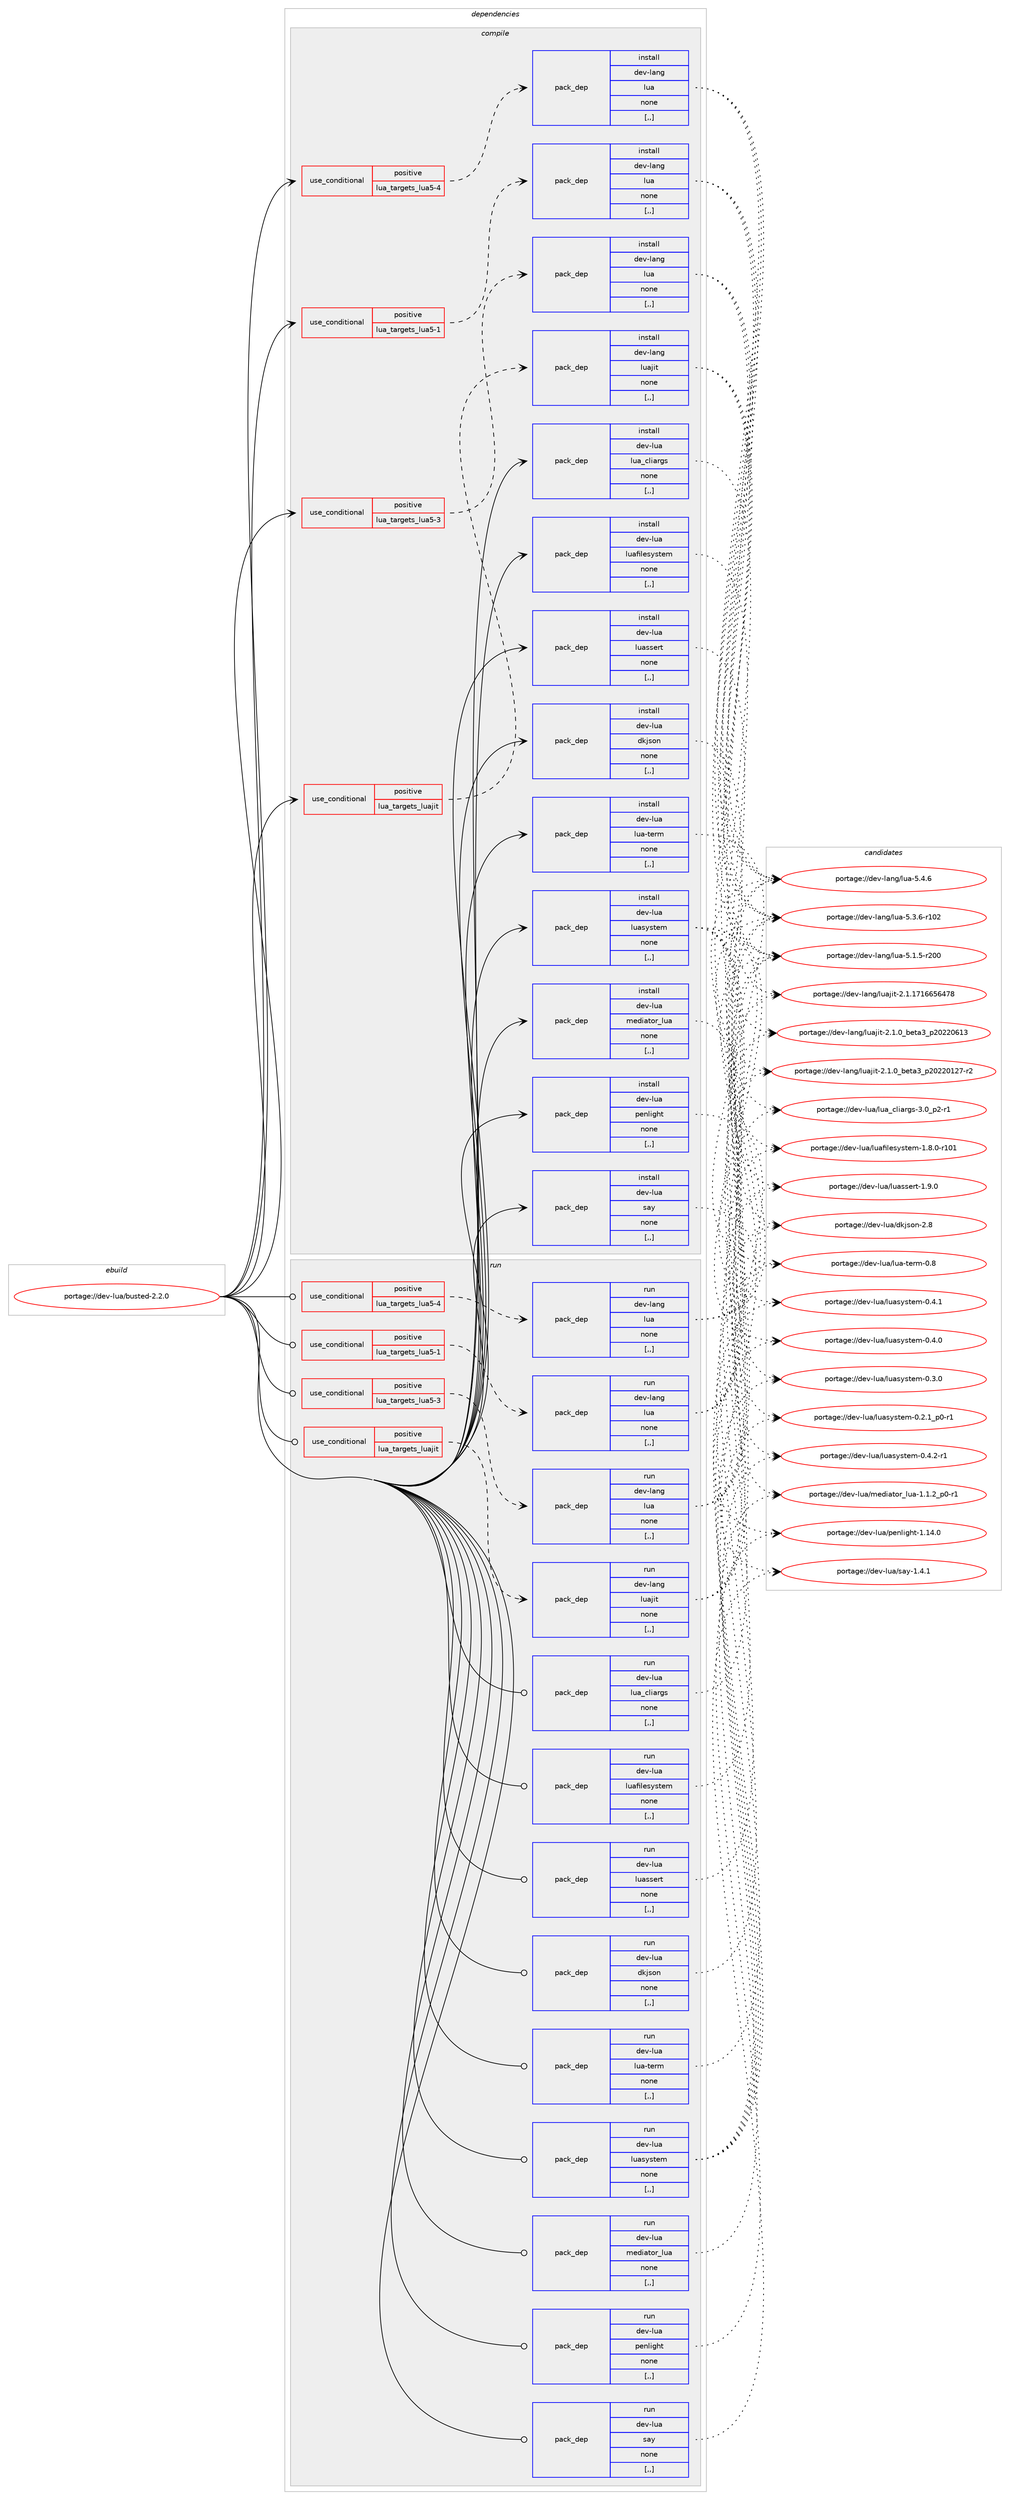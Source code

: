 digraph prolog {

# *************
# Graph options
# *************

newrank=true;
concentrate=true;
compound=true;
graph [rankdir=LR,fontname=Helvetica,fontsize=10,ranksep=1.5];#, ranksep=2.5, nodesep=0.2];
edge  [arrowhead=vee];
node  [fontname=Helvetica,fontsize=10];

# **********
# The ebuild
# **********

subgraph cluster_leftcol {
color=gray;
label=<<i>ebuild</i>>;
id [label="portage://dev-lua/busted-2.2.0", color=red, width=4, href="../dev-lua/busted-2.2.0.svg"];
}

# ****************
# The dependencies
# ****************

subgraph cluster_midcol {
color=gray;
label=<<i>dependencies</i>>;
subgraph cluster_compile {
fillcolor="#eeeeee";
style=filled;
label=<<i>compile</i>>;
subgraph cond28955 {
dependency116382 [label=<<TABLE BORDER="0" CELLBORDER="1" CELLSPACING="0" CELLPADDING="4"><TR><TD ROWSPAN="3" CELLPADDING="10">use_conditional</TD></TR><TR><TD>positive</TD></TR><TR><TD>lua_targets_lua5-1</TD></TR></TABLE>>, shape=none, color=red];
subgraph pack86228 {
dependency116383 [label=<<TABLE BORDER="0" CELLBORDER="1" CELLSPACING="0" CELLPADDING="4" WIDTH="220"><TR><TD ROWSPAN="6" CELLPADDING="30">pack_dep</TD></TR><TR><TD WIDTH="110">install</TD></TR><TR><TD>dev-lang</TD></TR><TR><TD>lua</TD></TR><TR><TD>none</TD></TR><TR><TD>[,,]</TD></TR></TABLE>>, shape=none, color=blue];
}
dependency116382:e -> dependency116383:w [weight=20,style="dashed",arrowhead="vee"];
}
id:e -> dependency116382:w [weight=20,style="solid",arrowhead="vee"];
subgraph cond28956 {
dependency116384 [label=<<TABLE BORDER="0" CELLBORDER="1" CELLSPACING="0" CELLPADDING="4"><TR><TD ROWSPAN="3" CELLPADDING="10">use_conditional</TD></TR><TR><TD>positive</TD></TR><TR><TD>lua_targets_lua5-3</TD></TR></TABLE>>, shape=none, color=red];
subgraph pack86229 {
dependency116385 [label=<<TABLE BORDER="0" CELLBORDER="1" CELLSPACING="0" CELLPADDING="4" WIDTH="220"><TR><TD ROWSPAN="6" CELLPADDING="30">pack_dep</TD></TR><TR><TD WIDTH="110">install</TD></TR><TR><TD>dev-lang</TD></TR><TR><TD>lua</TD></TR><TR><TD>none</TD></TR><TR><TD>[,,]</TD></TR></TABLE>>, shape=none, color=blue];
}
dependency116384:e -> dependency116385:w [weight=20,style="dashed",arrowhead="vee"];
}
id:e -> dependency116384:w [weight=20,style="solid",arrowhead="vee"];
subgraph cond28957 {
dependency116386 [label=<<TABLE BORDER="0" CELLBORDER="1" CELLSPACING="0" CELLPADDING="4"><TR><TD ROWSPAN="3" CELLPADDING="10">use_conditional</TD></TR><TR><TD>positive</TD></TR><TR><TD>lua_targets_lua5-4</TD></TR></TABLE>>, shape=none, color=red];
subgraph pack86230 {
dependency116387 [label=<<TABLE BORDER="0" CELLBORDER="1" CELLSPACING="0" CELLPADDING="4" WIDTH="220"><TR><TD ROWSPAN="6" CELLPADDING="30">pack_dep</TD></TR><TR><TD WIDTH="110">install</TD></TR><TR><TD>dev-lang</TD></TR><TR><TD>lua</TD></TR><TR><TD>none</TD></TR><TR><TD>[,,]</TD></TR></TABLE>>, shape=none, color=blue];
}
dependency116386:e -> dependency116387:w [weight=20,style="dashed",arrowhead="vee"];
}
id:e -> dependency116386:w [weight=20,style="solid",arrowhead="vee"];
subgraph cond28958 {
dependency116388 [label=<<TABLE BORDER="0" CELLBORDER="1" CELLSPACING="0" CELLPADDING="4"><TR><TD ROWSPAN="3" CELLPADDING="10">use_conditional</TD></TR><TR><TD>positive</TD></TR><TR><TD>lua_targets_luajit</TD></TR></TABLE>>, shape=none, color=red];
subgraph pack86231 {
dependency116389 [label=<<TABLE BORDER="0" CELLBORDER="1" CELLSPACING="0" CELLPADDING="4" WIDTH="220"><TR><TD ROWSPAN="6" CELLPADDING="30">pack_dep</TD></TR><TR><TD WIDTH="110">install</TD></TR><TR><TD>dev-lang</TD></TR><TR><TD>luajit</TD></TR><TR><TD>none</TD></TR><TR><TD>[,,]</TD></TR></TABLE>>, shape=none, color=blue];
}
dependency116388:e -> dependency116389:w [weight=20,style="dashed",arrowhead="vee"];
}
id:e -> dependency116388:w [weight=20,style="solid",arrowhead="vee"];
subgraph pack86232 {
dependency116390 [label=<<TABLE BORDER="0" CELLBORDER="1" CELLSPACING="0" CELLPADDING="4" WIDTH="220"><TR><TD ROWSPAN="6" CELLPADDING="30">pack_dep</TD></TR><TR><TD WIDTH="110">install</TD></TR><TR><TD>dev-lua</TD></TR><TR><TD>dkjson</TD></TR><TR><TD>none</TD></TR><TR><TD>[,,]</TD></TR></TABLE>>, shape=none, color=blue];
}
id:e -> dependency116390:w [weight=20,style="solid",arrowhead="vee"];
subgraph pack86233 {
dependency116391 [label=<<TABLE BORDER="0" CELLBORDER="1" CELLSPACING="0" CELLPADDING="4" WIDTH="220"><TR><TD ROWSPAN="6" CELLPADDING="30">pack_dep</TD></TR><TR><TD WIDTH="110">install</TD></TR><TR><TD>dev-lua</TD></TR><TR><TD>lua-term</TD></TR><TR><TD>none</TD></TR><TR><TD>[,,]</TD></TR></TABLE>>, shape=none, color=blue];
}
id:e -> dependency116391:w [weight=20,style="solid",arrowhead="vee"];
subgraph pack86234 {
dependency116392 [label=<<TABLE BORDER="0" CELLBORDER="1" CELLSPACING="0" CELLPADDING="4" WIDTH="220"><TR><TD ROWSPAN="6" CELLPADDING="30">pack_dep</TD></TR><TR><TD WIDTH="110">install</TD></TR><TR><TD>dev-lua</TD></TR><TR><TD>lua_cliargs</TD></TR><TR><TD>none</TD></TR><TR><TD>[,,]</TD></TR></TABLE>>, shape=none, color=blue];
}
id:e -> dependency116392:w [weight=20,style="solid",arrowhead="vee"];
subgraph pack86235 {
dependency116393 [label=<<TABLE BORDER="0" CELLBORDER="1" CELLSPACING="0" CELLPADDING="4" WIDTH="220"><TR><TD ROWSPAN="6" CELLPADDING="30">pack_dep</TD></TR><TR><TD WIDTH="110">install</TD></TR><TR><TD>dev-lua</TD></TR><TR><TD>luafilesystem</TD></TR><TR><TD>none</TD></TR><TR><TD>[,,]</TD></TR></TABLE>>, shape=none, color=blue];
}
id:e -> dependency116393:w [weight=20,style="solid",arrowhead="vee"];
subgraph pack86236 {
dependency116394 [label=<<TABLE BORDER="0" CELLBORDER="1" CELLSPACING="0" CELLPADDING="4" WIDTH="220"><TR><TD ROWSPAN="6" CELLPADDING="30">pack_dep</TD></TR><TR><TD WIDTH="110">install</TD></TR><TR><TD>dev-lua</TD></TR><TR><TD>luassert</TD></TR><TR><TD>none</TD></TR><TR><TD>[,,]</TD></TR></TABLE>>, shape=none, color=blue];
}
id:e -> dependency116394:w [weight=20,style="solid",arrowhead="vee"];
subgraph pack86237 {
dependency116395 [label=<<TABLE BORDER="0" CELLBORDER="1" CELLSPACING="0" CELLPADDING="4" WIDTH="220"><TR><TD ROWSPAN="6" CELLPADDING="30">pack_dep</TD></TR><TR><TD WIDTH="110">install</TD></TR><TR><TD>dev-lua</TD></TR><TR><TD>luasystem</TD></TR><TR><TD>none</TD></TR><TR><TD>[,,]</TD></TR></TABLE>>, shape=none, color=blue];
}
id:e -> dependency116395:w [weight=20,style="solid",arrowhead="vee"];
subgraph pack86238 {
dependency116396 [label=<<TABLE BORDER="0" CELLBORDER="1" CELLSPACING="0" CELLPADDING="4" WIDTH="220"><TR><TD ROWSPAN="6" CELLPADDING="30">pack_dep</TD></TR><TR><TD WIDTH="110">install</TD></TR><TR><TD>dev-lua</TD></TR><TR><TD>mediator_lua</TD></TR><TR><TD>none</TD></TR><TR><TD>[,,]</TD></TR></TABLE>>, shape=none, color=blue];
}
id:e -> dependency116396:w [weight=20,style="solid",arrowhead="vee"];
subgraph pack86239 {
dependency116397 [label=<<TABLE BORDER="0" CELLBORDER="1" CELLSPACING="0" CELLPADDING="4" WIDTH="220"><TR><TD ROWSPAN="6" CELLPADDING="30">pack_dep</TD></TR><TR><TD WIDTH="110">install</TD></TR><TR><TD>dev-lua</TD></TR><TR><TD>penlight</TD></TR><TR><TD>none</TD></TR><TR><TD>[,,]</TD></TR></TABLE>>, shape=none, color=blue];
}
id:e -> dependency116397:w [weight=20,style="solid",arrowhead="vee"];
subgraph pack86240 {
dependency116398 [label=<<TABLE BORDER="0" CELLBORDER="1" CELLSPACING="0" CELLPADDING="4" WIDTH="220"><TR><TD ROWSPAN="6" CELLPADDING="30">pack_dep</TD></TR><TR><TD WIDTH="110">install</TD></TR><TR><TD>dev-lua</TD></TR><TR><TD>say</TD></TR><TR><TD>none</TD></TR><TR><TD>[,,]</TD></TR></TABLE>>, shape=none, color=blue];
}
id:e -> dependency116398:w [weight=20,style="solid",arrowhead="vee"];
}
subgraph cluster_compileandrun {
fillcolor="#eeeeee";
style=filled;
label=<<i>compile and run</i>>;
}
subgraph cluster_run {
fillcolor="#eeeeee";
style=filled;
label=<<i>run</i>>;
subgraph cond28959 {
dependency116399 [label=<<TABLE BORDER="0" CELLBORDER="1" CELLSPACING="0" CELLPADDING="4"><TR><TD ROWSPAN="3" CELLPADDING="10">use_conditional</TD></TR><TR><TD>positive</TD></TR><TR><TD>lua_targets_lua5-1</TD></TR></TABLE>>, shape=none, color=red];
subgraph pack86241 {
dependency116400 [label=<<TABLE BORDER="0" CELLBORDER="1" CELLSPACING="0" CELLPADDING="4" WIDTH="220"><TR><TD ROWSPAN="6" CELLPADDING="30">pack_dep</TD></TR><TR><TD WIDTH="110">run</TD></TR><TR><TD>dev-lang</TD></TR><TR><TD>lua</TD></TR><TR><TD>none</TD></TR><TR><TD>[,,]</TD></TR></TABLE>>, shape=none, color=blue];
}
dependency116399:e -> dependency116400:w [weight=20,style="dashed",arrowhead="vee"];
}
id:e -> dependency116399:w [weight=20,style="solid",arrowhead="odot"];
subgraph cond28960 {
dependency116401 [label=<<TABLE BORDER="0" CELLBORDER="1" CELLSPACING="0" CELLPADDING="4"><TR><TD ROWSPAN="3" CELLPADDING="10">use_conditional</TD></TR><TR><TD>positive</TD></TR><TR><TD>lua_targets_lua5-3</TD></TR></TABLE>>, shape=none, color=red];
subgraph pack86242 {
dependency116402 [label=<<TABLE BORDER="0" CELLBORDER="1" CELLSPACING="0" CELLPADDING="4" WIDTH="220"><TR><TD ROWSPAN="6" CELLPADDING="30">pack_dep</TD></TR><TR><TD WIDTH="110">run</TD></TR><TR><TD>dev-lang</TD></TR><TR><TD>lua</TD></TR><TR><TD>none</TD></TR><TR><TD>[,,]</TD></TR></TABLE>>, shape=none, color=blue];
}
dependency116401:e -> dependency116402:w [weight=20,style="dashed",arrowhead="vee"];
}
id:e -> dependency116401:w [weight=20,style="solid",arrowhead="odot"];
subgraph cond28961 {
dependency116403 [label=<<TABLE BORDER="0" CELLBORDER="1" CELLSPACING="0" CELLPADDING="4"><TR><TD ROWSPAN="3" CELLPADDING="10">use_conditional</TD></TR><TR><TD>positive</TD></TR><TR><TD>lua_targets_lua5-4</TD></TR></TABLE>>, shape=none, color=red];
subgraph pack86243 {
dependency116404 [label=<<TABLE BORDER="0" CELLBORDER="1" CELLSPACING="0" CELLPADDING="4" WIDTH="220"><TR><TD ROWSPAN="6" CELLPADDING="30">pack_dep</TD></TR><TR><TD WIDTH="110">run</TD></TR><TR><TD>dev-lang</TD></TR><TR><TD>lua</TD></TR><TR><TD>none</TD></TR><TR><TD>[,,]</TD></TR></TABLE>>, shape=none, color=blue];
}
dependency116403:e -> dependency116404:w [weight=20,style="dashed",arrowhead="vee"];
}
id:e -> dependency116403:w [weight=20,style="solid",arrowhead="odot"];
subgraph cond28962 {
dependency116405 [label=<<TABLE BORDER="0" CELLBORDER="1" CELLSPACING="0" CELLPADDING="4"><TR><TD ROWSPAN="3" CELLPADDING="10">use_conditional</TD></TR><TR><TD>positive</TD></TR><TR><TD>lua_targets_luajit</TD></TR></TABLE>>, shape=none, color=red];
subgraph pack86244 {
dependency116406 [label=<<TABLE BORDER="0" CELLBORDER="1" CELLSPACING="0" CELLPADDING="4" WIDTH="220"><TR><TD ROWSPAN="6" CELLPADDING="30">pack_dep</TD></TR><TR><TD WIDTH="110">run</TD></TR><TR><TD>dev-lang</TD></TR><TR><TD>luajit</TD></TR><TR><TD>none</TD></TR><TR><TD>[,,]</TD></TR></TABLE>>, shape=none, color=blue];
}
dependency116405:e -> dependency116406:w [weight=20,style="dashed",arrowhead="vee"];
}
id:e -> dependency116405:w [weight=20,style="solid",arrowhead="odot"];
subgraph pack86245 {
dependency116407 [label=<<TABLE BORDER="0" CELLBORDER="1" CELLSPACING="0" CELLPADDING="4" WIDTH="220"><TR><TD ROWSPAN="6" CELLPADDING="30">pack_dep</TD></TR><TR><TD WIDTH="110">run</TD></TR><TR><TD>dev-lua</TD></TR><TR><TD>dkjson</TD></TR><TR><TD>none</TD></TR><TR><TD>[,,]</TD></TR></TABLE>>, shape=none, color=blue];
}
id:e -> dependency116407:w [weight=20,style="solid",arrowhead="odot"];
subgraph pack86246 {
dependency116408 [label=<<TABLE BORDER="0" CELLBORDER="1" CELLSPACING="0" CELLPADDING="4" WIDTH="220"><TR><TD ROWSPAN="6" CELLPADDING="30">pack_dep</TD></TR><TR><TD WIDTH="110">run</TD></TR><TR><TD>dev-lua</TD></TR><TR><TD>lua-term</TD></TR><TR><TD>none</TD></TR><TR><TD>[,,]</TD></TR></TABLE>>, shape=none, color=blue];
}
id:e -> dependency116408:w [weight=20,style="solid",arrowhead="odot"];
subgraph pack86247 {
dependency116409 [label=<<TABLE BORDER="0" CELLBORDER="1" CELLSPACING="0" CELLPADDING="4" WIDTH="220"><TR><TD ROWSPAN="6" CELLPADDING="30">pack_dep</TD></TR><TR><TD WIDTH="110">run</TD></TR><TR><TD>dev-lua</TD></TR><TR><TD>lua_cliargs</TD></TR><TR><TD>none</TD></TR><TR><TD>[,,]</TD></TR></TABLE>>, shape=none, color=blue];
}
id:e -> dependency116409:w [weight=20,style="solid",arrowhead="odot"];
subgraph pack86248 {
dependency116410 [label=<<TABLE BORDER="0" CELLBORDER="1" CELLSPACING="0" CELLPADDING="4" WIDTH="220"><TR><TD ROWSPAN="6" CELLPADDING="30">pack_dep</TD></TR><TR><TD WIDTH="110">run</TD></TR><TR><TD>dev-lua</TD></TR><TR><TD>luafilesystem</TD></TR><TR><TD>none</TD></TR><TR><TD>[,,]</TD></TR></TABLE>>, shape=none, color=blue];
}
id:e -> dependency116410:w [weight=20,style="solid",arrowhead="odot"];
subgraph pack86249 {
dependency116411 [label=<<TABLE BORDER="0" CELLBORDER="1" CELLSPACING="0" CELLPADDING="4" WIDTH="220"><TR><TD ROWSPAN="6" CELLPADDING="30">pack_dep</TD></TR><TR><TD WIDTH="110">run</TD></TR><TR><TD>dev-lua</TD></TR><TR><TD>luassert</TD></TR><TR><TD>none</TD></TR><TR><TD>[,,]</TD></TR></TABLE>>, shape=none, color=blue];
}
id:e -> dependency116411:w [weight=20,style="solid",arrowhead="odot"];
subgraph pack86250 {
dependency116412 [label=<<TABLE BORDER="0" CELLBORDER="1" CELLSPACING="0" CELLPADDING="4" WIDTH="220"><TR><TD ROWSPAN="6" CELLPADDING="30">pack_dep</TD></TR><TR><TD WIDTH="110">run</TD></TR><TR><TD>dev-lua</TD></TR><TR><TD>luasystem</TD></TR><TR><TD>none</TD></TR><TR><TD>[,,]</TD></TR></TABLE>>, shape=none, color=blue];
}
id:e -> dependency116412:w [weight=20,style="solid",arrowhead="odot"];
subgraph pack86251 {
dependency116413 [label=<<TABLE BORDER="0" CELLBORDER="1" CELLSPACING="0" CELLPADDING="4" WIDTH="220"><TR><TD ROWSPAN="6" CELLPADDING="30">pack_dep</TD></TR><TR><TD WIDTH="110">run</TD></TR><TR><TD>dev-lua</TD></TR><TR><TD>mediator_lua</TD></TR><TR><TD>none</TD></TR><TR><TD>[,,]</TD></TR></TABLE>>, shape=none, color=blue];
}
id:e -> dependency116413:w [weight=20,style="solid",arrowhead="odot"];
subgraph pack86252 {
dependency116414 [label=<<TABLE BORDER="0" CELLBORDER="1" CELLSPACING="0" CELLPADDING="4" WIDTH="220"><TR><TD ROWSPAN="6" CELLPADDING="30">pack_dep</TD></TR><TR><TD WIDTH="110">run</TD></TR><TR><TD>dev-lua</TD></TR><TR><TD>penlight</TD></TR><TR><TD>none</TD></TR><TR><TD>[,,]</TD></TR></TABLE>>, shape=none, color=blue];
}
id:e -> dependency116414:w [weight=20,style="solid",arrowhead="odot"];
subgraph pack86253 {
dependency116415 [label=<<TABLE BORDER="0" CELLBORDER="1" CELLSPACING="0" CELLPADDING="4" WIDTH="220"><TR><TD ROWSPAN="6" CELLPADDING="30">pack_dep</TD></TR><TR><TD WIDTH="110">run</TD></TR><TR><TD>dev-lua</TD></TR><TR><TD>say</TD></TR><TR><TD>none</TD></TR><TR><TD>[,,]</TD></TR></TABLE>>, shape=none, color=blue];
}
id:e -> dependency116415:w [weight=20,style="solid",arrowhead="odot"];
}
}

# **************
# The candidates
# **************

subgraph cluster_choices {
rank=same;
color=gray;
label=<<i>candidates</i>>;

subgraph choice86228 {
color=black;
nodesep=1;
choice10010111845108971101034710811797455346524654 [label="portage://dev-lang/lua-5.4.6", color=red, width=4,href="../dev-lang/lua-5.4.6.svg"];
choice1001011184510897110103471081179745534651465445114494850 [label="portage://dev-lang/lua-5.3.6-r102", color=red, width=4,href="../dev-lang/lua-5.3.6-r102.svg"];
choice1001011184510897110103471081179745534649465345114504848 [label="portage://dev-lang/lua-5.1.5-r200", color=red, width=4,href="../dev-lang/lua-5.1.5-r200.svg"];
dependency116383:e -> choice10010111845108971101034710811797455346524654:w [style=dotted,weight="100"];
dependency116383:e -> choice1001011184510897110103471081179745534651465445114494850:w [style=dotted,weight="100"];
dependency116383:e -> choice1001011184510897110103471081179745534649465345114504848:w [style=dotted,weight="100"];
}
subgraph choice86229 {
color=black;
nodesep=1;
choice10010111845108971101034710811797455346524654 [label="portage://dev-lang/lua-5.4.6", color=red, width=4,href="../dev-lang/lua-5.4.6.svg"];
choice1001011184510897110103471081179745534651465445114494850 [label="portage://dev-lang/lua-5.3.6-r102", color=red, width=4,href="../dev-lang/lua-5.3.6-r102.svg"];
choice1001011184510897110103471081179745534649465345114504848 [label="portage://dev-lang/lua-5.1.5-r200", color=red, width=4,href="../dev-lang/lua-5.1.5-r200.svg"];
dependency116385:e -> choice10010111845108971101034710811797455346524654:w [style=dotted,weight="100"];
dependency116385:e -> choice1001011184510897110103471081179745534651465445114494850:w [style=dotted,weight="100"];
dependency116385:e -> choice1001011184510897110103471081179745534649465345114504848:w [style=dotted,weight="100"];
}
subgraph choice86230 {
color=black;
nodesep=1;
choice10010111845108971101034710811797455346524654 [label="portage://dev-lang/lua-5.4.6", color=red, width=4,href="../dev-lang/lua-5.4.6.svg"];
choice1001011184510897110103471081179745534651465445114494850 [label="portage://dev-lang/lua-5.3.6-r102", color=red, width=4,href="../dev-lang/lua-5.3.6-r102.svg"];
choice1001011184510897110103471081179745534649465345114504848 [label="portage://dev-lang/lua-5.1.5-r200", color=red, width=4,href="../dev-lang/lua-5.1.5-r200.svg"];
dependency116387:e -> choice10010111845108971101034710811797455346524654:w [style=dotted,weight="100"];
dependency116387:e -> choice1001011184510897110103471081179745534651465445114494850:w [style=dotted,weight="100"];
dependency116387:e -> choice1001011184510897110103471081179745534649465345114504848:w [style=dotted,weight="100"];
}
subgraph choice86231 {
color=black;
nodesep=1;
choice10010111845108971101034710811797106105116455046494649554954545354525556 [label="portage://dev-lang/luajit-2.1.1716656478", color=red, width=4,href="../dev-lang/luajit-2.1.1716656478.svg"];
choice1001011184510897110103471081179710610511645504649464895981011169751951125048505048544951 [label="portage://dev-lang/luajit-2.1.0_beta3_p20220613", color=red, width=4,href="../dev-lang/luajit-2.1.0_beta3_p20220613.svg"];
choice10010111845108971101034710811797106105116455046494648959810111697519511250485050484950554511450 [label="portage://dev-lang/luajit-2.1.0_beta3_p20220127-r2", color=red, width=4,href="../dev-lang/luajit-2.1.0_beta3_p20220127-r2.svg"];
dependency116389:e -> choice10010111845108971101034710811797106105116455046494649554954545354525556:w [style=dotted,weight="100"];
dependency116389:e -> choice1001011184510897110103471081179710610511645504649464895981011169751951125048505048544951:w [style=dotted,weight="100"];
dependency116389:e -> choice10010111845108971101034710811797106105116455046494648959810111697519511250485050484950554511450:w [style=dotted,weight="100"];
}
subgraph choice86232 {
color=black;
nodesep=1;
choice10010111845108117974710010710611511111045504656 [label="portage://dev-lua/dkjson-2.8", color=red, width=4,href="../dev-lua/dkjson-2.8.svg"];
dependency116390:e -> choice10010111845108117974710010710611511111045504656:w [style=dotted,weight="100"];
}
subgraph choice86233 {
color=black;
nodesep=1;
choice100101118451081179747108117974511610111410945484656 [label="portage://dev-lua/lua-term-0.8", color=red, width=4,href="../dev-lua/lua-term-0.8.svg"];
dependency116391:e -> choice100101118451081179747108117974511610111410945484656:w [style=dotted,weight="100"];
}
subgraph choice86234 {
color=black;
nodesep=1;
choice100101118451081179747108117979599108105971141031154551464895112504511449 [label="portage://dev-lua/lua_cliargs-3.0_p2-r1", color=red, width=4,href="../dev-lua/lua_cliargs-3.0_p2-r1.svg"];
dependency116392:e -> choice100101118451081179747108117979599108105971141031154551464895112504511449:w [style=dotted,weight="100"];
}
subgraph choice86235 {
color=black;
nodesep=1;
choice1001011184510811797471081179710210510810111512111511610110945494656464845114494849 [label="portage://dev-lua/luafilesystem-1.8.0-r101", color=red, width=4,href="../dev-lua/luafilesystem-1.8.0-r101.svg"];
dependency116393:e -> choice1001011184510811797471081179710210510810111512111511610110945494656464845114494849:w [style=dotted,weight="100"];
}
subgraph choice86236 {
color=black;
nodesep=1;
choice10010111845108117974710811797115115101114116454946574648 [label="portage://dev-lua/luassert-1.9.0", color=red, width=4,href="../dev-lua/luassert-1.9.0.svg"];
dependency116394:e -> choice10010111845108117974710811797115115101114116454946574648:w [style=dotted,weight="100"];
}
subgraph choice86237 {
color=black;
nodesep=1;
choice100101118451081179747108117971151211151161011094548465246504511449 [label="portage://dev-lua/luasystem-0.4.2-r1", color=red, width=4,href="../dev-lua/luasystem-0.4.2-r1.svg"];
choice10010111845108117974710811797115121115116101109454846524649 [label="portage://dev-lua/luasystem-0.4.1", color=red, width=4,href="../dev-lua/luasystem-0.4.1.svg"];
choice10010111845108117974710811797115121115116101109454846524648 [label="portage://dev-lua/luasystem-0.4.0", color=red, width=4,href="../dev-lua/luasystem-0.4.0.svg"];
choice10010111845108117974710811797115121115116101109454846514648 [label="portage://dev-lua/luasystem-0.3.0", color=red, width=4,href="../dev-lua/luasystem-0.3.0.svg"];
choice1001011184510811797471081179711512111511610110945484650464995112484511449 [label="portage://dev-lua/luasystem-0.2.1_p0-r1", color=red, width=4,href="../dev-lua/luasystem-0.2.1_p0-r1.svg"];
dependency116395:e -> choice100101118451081179747108117971151211151161011094548465246504511449:w [style=dotted,weight="100"];
dependency116395:e -> choice10010111845108117974710811797115121115116101109454846524649:w [style=dotted,weight="100"];
dependency116395:e -> choice10010111845108117974710811797115121115116101109454846524648:w [style=dotted,weight="100"];
dependency116395:e -> choice10010111845108117974710811797115121115116101109454846514648:w [style=dotted,weight="100"];
dependency116395:e -> choice1001011184510811797471081179711512111511610110945484650464995112484511449:w [style=dotted,weight="100"];
}
subgraph choice86238 {
color=black;
nodesep=1;
choice10010111845108117974710910110010597116111114951081179745494649465095112484511449 [label="portage://dev-lua/mediator_lua-1.1.2_p0-r1", color=red, width=4,href="../dev-lua/mediator_lua-1.1.2_p0-r1.svg"];
dependency116396:e -> choice10010111845108117974710910110010597116111114951081179745494649465095112484511449:w [style=dotted,weight="100"];
}
subgraph choice86239 {
color=black;
nodesep=1;
choice10010111845108117974711210111010810510310411645494649524648 [label="portage://dev-lua/penlight-1.14.0", color=red, width=4,href="../dev-lua/penlight-1.14.0.svg"];
dependency116397:e -> choice10010111845108117974711210111010810510310411645494649524648:w [style=dotted,weight="100"];
}
subgraph choice86240 {
color=black;
nodesep=1;
choice10010111845108117974711597121454946524649 [label="portage://dev-lua/say-1.4.1", color=red, width=4,href="../dev-lua/say-1.4.1.svg"];
dependency116398:e -> choice10010111845108117974711597121454946524649:w [style=dotted,weight="100"];
}
subgraph choice86241 {
color=black;
nodesep=1;
choice10010111845108971101034710811797455346524654 [label="portage://dev-lang/lua-5.4.6", color=red, width=4,href="../dev-lang/lua-5.4.6.svg"];
choice1001011184510897110103471081179745534651465445114494850 [label="portage://dev-lang/lua-5.3.6-r102", color=red, width=4,href="../dev-lang/lua-5.3.6-r102.svg"];
choice1001011184510897110103471081179745534649465345114504848 [label="portage://dev-lang/lua-5.1.5-r200", color=red, width=4,href="../dev-lang/lua-5.1.5-r200.svg"];
dependency116400:e -> choice10010111845108971101034710811797455346524654:w [style=dotted,weight="100"];
dependency116400:e -> choice1001011184510897110103471081179745534651465445114494850:w [style=dotted,weight="100"];
dependency116400:e -> choice1001011184510897110103471081179745534649465345114504848:w [style=dotted,weight="100"];
}
subgraph choice86242 {
color=black;
nodesep=1;
choice10010111845108971101034710811797455346524654 [label="portage://dev-lang/lua-5.4.6", color=red, width=4,href="../dev-lang/lua-5.4.6.svg"];
choice1001011184510897110103471081179745534651465445114494850 [label="portage://dev-lang/lua-5.3.6-r102", color=red, width=4,href="../dev-lang/lua-5.3.6-r102.svg"];
choice1001011184510897110103471081179745534649465345114504848 [label="portage://dev-lang/lua-5.1.5-r200", color=red, width=4,href="../dev-lang/lua-5.1.5-r200.svg"];
dependency116402:e -> choice10010111845108971101034710811797455346524654:w [style=dotted,weight="100"];
dependency116402:e -> choice1001011184510897110103471081179745534651465445114494850:w [style=dotted,weight="100"];
dependency116402:e -> choice1001011184510897110103471081179745534649465345114504848:w [style=dotted,weight="100"];
}
subgraph choice86243 {
color=black;
nodesep=1;
choice10010111845108971101034710811797455346524654 [label="portage://dev-lang/lua-5.4.6", color=red, width=4,href="../dev-lang/lua-5.4.6.svg"];
choice1001011184510897110103471081179745534651465445114494850 [label="portage://dev-lang/lua-5.3.6-r102", color=red, width=4,href="../dev-lang/lua-5.3.6-r102.svg"];
choice1001011184510897110103471081179745534649465345114504848 [label="portage://dev-lang/lua-5.1.5-r200", color=red, width=4,href="../dev-lang/lua-5.1.5-r200.svg"];
dependency116404:e -> choice10010111845108971101034710811797455346524654:w [style=dotted,weight="100"];
dependency116404:e -> choice1001011184510897110103471081179745534651465445114494850:w [style=dotted,weight="100"];
dependency116404:e -> choice1001011184510897110103471081179745534649465345114504848:w [style=dotted,weight="100"];
}
subgraph choice86244 {
color=black;
nodesep=1;
choice10010111845108971101034710811797106105116455046494649554954545354525556 [label="portage://dev-lang/luajit-2.1.1716656478", color=red, width=4,href="../dev-lang/luajit-2.1.1716656478.svg"];
choice1001011184510897110103471081179710610511645504649464895981011169751951125048505048544951 [label="portage://dev-lang/luajit-2.1.0_beta3_p20220613", color=red, width=4,href="../dev-lang/luajit-2.1.0_beta3_p20220613.svg"];
choice10010111845108971101034710811797106105116455046494648959810111697519511250485050484950554511450 [label="portage://dev-lang/luajit-2.1.0_beta3_p20220127-r2", color=red, width=4,href="../dev-lang/luajit-2.1.0_beta3_p20220127-r2.svg"];
dependency116406:e -> choice10010111845108971101034710811797106105116455046494649554954545354525556:w [style=dotted,weight="100"];
dependency116406:e -> choice1001011184510897110103471081179710610511645504649464895981011169751951125048505048544951:w [style=dotted,weight="100"];
dependency116406:e -> choice10010111845108971101034710811797106105116455046494648959810111697519511250485050484950554511450:w [style=dotted,weight="100"];
}
subgraph choice86245 {
color=black;
nodesep=1;
choice10010111845108117974710010710611511111045504656 [label="portage://dev-lua/dkjson-2.8", color=red, width=4,href="../dev-lua/dkjson-2.8.svg"];
dependency116407:e -> choice10010111845108117974710010710611511111045504656:w [style=dotted,weight="100"];
}
subgraph choice86246 {
color=black;
nodesep=1;
choice100101118451081179747108117974511610111410945484656 [label="portage://dev-lua/lua-term-0.8", color=red, width=4,href="../dev-lua/lua-term-0.8.svg"];
dependency116408:e -> choice100101118451081179747108117974511610111410945484656:w [style=dotted,weight="100"];
}
subgraph choice86247 {
color=black;
nodesep=1;
choice100101118451081179747108117979599108105971141031154551464895112504511449 [label="portage://dev-lua/lua_cliargs-3.0_p2-r1", color=red, width=4,href="../dev-lua/lua_cliargs-3.0_p2-r1.svg"];
dependency116409:e -> choice100101118451081179747108117979599108105971141031154551464895112504511449:w [style=dotted,weight="100"];
}
subgraph choice86248 {
color=black;
nodesep=1;
choice1001011184510811797471081179710210510810111512111511610110945494656464845114494849 [label="portage://dev-lua/luafilesystem-1.8.0-r101", color=red, width=4,href="../dev-lua/luafilesystem-1.8.0-r101.svg"];
dependency116410:e -> choice1001011184510811797471081179710210510810111512111511610110945494656464845114494849:w [style=dotted,weight="100"];
}
subgraph choice86249 {
color=black;
nodesep=1;
choice10010111845108117974710811797115115101114116454946574648 [label="portage://dev-lua/luassert-1.9.0", color=red, width=4,href="../dev-lua/luassert-1.9.0.svg"];
dependency116411:e -> choice10010111845108117974710811797115115101114116454946574648:w [style=dotted,weight="100"];
}
subgraph choice86250 {
color=black;
nodesep=1;
choice100101118451081179747108117971151211151161011094548465246504511449 [label="portage://dev-lua/luasystem-0.4.2-r1", color=red, width=4,href="../dev-lua/luasystem-0.4.2-r1.svg"];
choice10010111845108117974710811797115121115116101109454846524649 [label="portage://dev-lua/luasystem-0.4.1", color=red, width=4,href="../dev-lua/luasystem-0.4.1.svg"];
choice10010111845108117974710811797115121115116101109454846524648 [label="portage://dev-lua/luasystem-0.4.0", color=red, width=4,href="../dev-lua/luasystem-0.4.0.svg"];
choice10010111845108117974710811797115121115116101109454846514648 [label="portage://dev-lua/luasystem-0.3.0", color=red, width=4,href="../dev-lua/luasystem-0.3.0.svg"];
choice1001011184510811797471081179711512111511610110945484650464995112484511449 [label="portage://dev-lua/luasystem-0.2.1_p0-r1", color=red, width=4,href="../dev-lua/luasystem-0.2.1_p0-r1.svg"];
dependency116412:e -> choice100101118451081179747108117971151211151161011094548465246504511449:w [style=dotted,weight="100"];
dependency116412:e -> choice10010111845108117974710811797115121115116101109454846524649:w [style=dotted,weight="100"];
dependency116412:e -> choice10010111845108117974710811797115121115116101109454846524648:w [style=dotted,weight="100"];
dependency116412:e -> choice10010111845108117974710811797115121115116101109454846514648:w [style=dotted,weight="100"];
dependency116412:e -> choice1001011184510811797471081179711512111511610110945484650464995112484511449:w [style=dotted,weight="100"];
}
subgraph choice86251 {
color=black;
nodesep=1;
choice10010111845108117974710910110010597116111114951081179745494649465095112484511449 [label="portage://dev-lua/mediator_lua-1.1.2_p0-r1", color=red, width=4,href="../dev-lua/mediator_lua-1.1.2_p0-r1.svg"];
dependency116413:e -> choice10010111845108117974710910110010597116111114951081179745494649465095112484511449:w [style=dotted,weight="100"];
}
subgraph choice86252 {
color=black;
nodesep=1;
choice10010111845108117974711210111010810510310411645494649524648 [label="portage://dev-lua/penlight-1.14.0", color=red, width=4,href="../dev-lua/penlight-1.14.0.svg"];
dependency116414:e -> choice10010111845108117974711210111010810510310411645494649524648:w [style=dotted,weight="100"];
}
subgraph choice86253 {
color=black;
nodesep=1;
choice10010111845108117974711597121454946524649 [label="portage://dev-lua/say-1.4.1", color=red, width=4,href="../dev-lua/say-1.4.1.svg"];
dependency116415:e -> choice10010111845108117974711597121454946524649:w [style=dotted,weight="100"];
}
}

}
